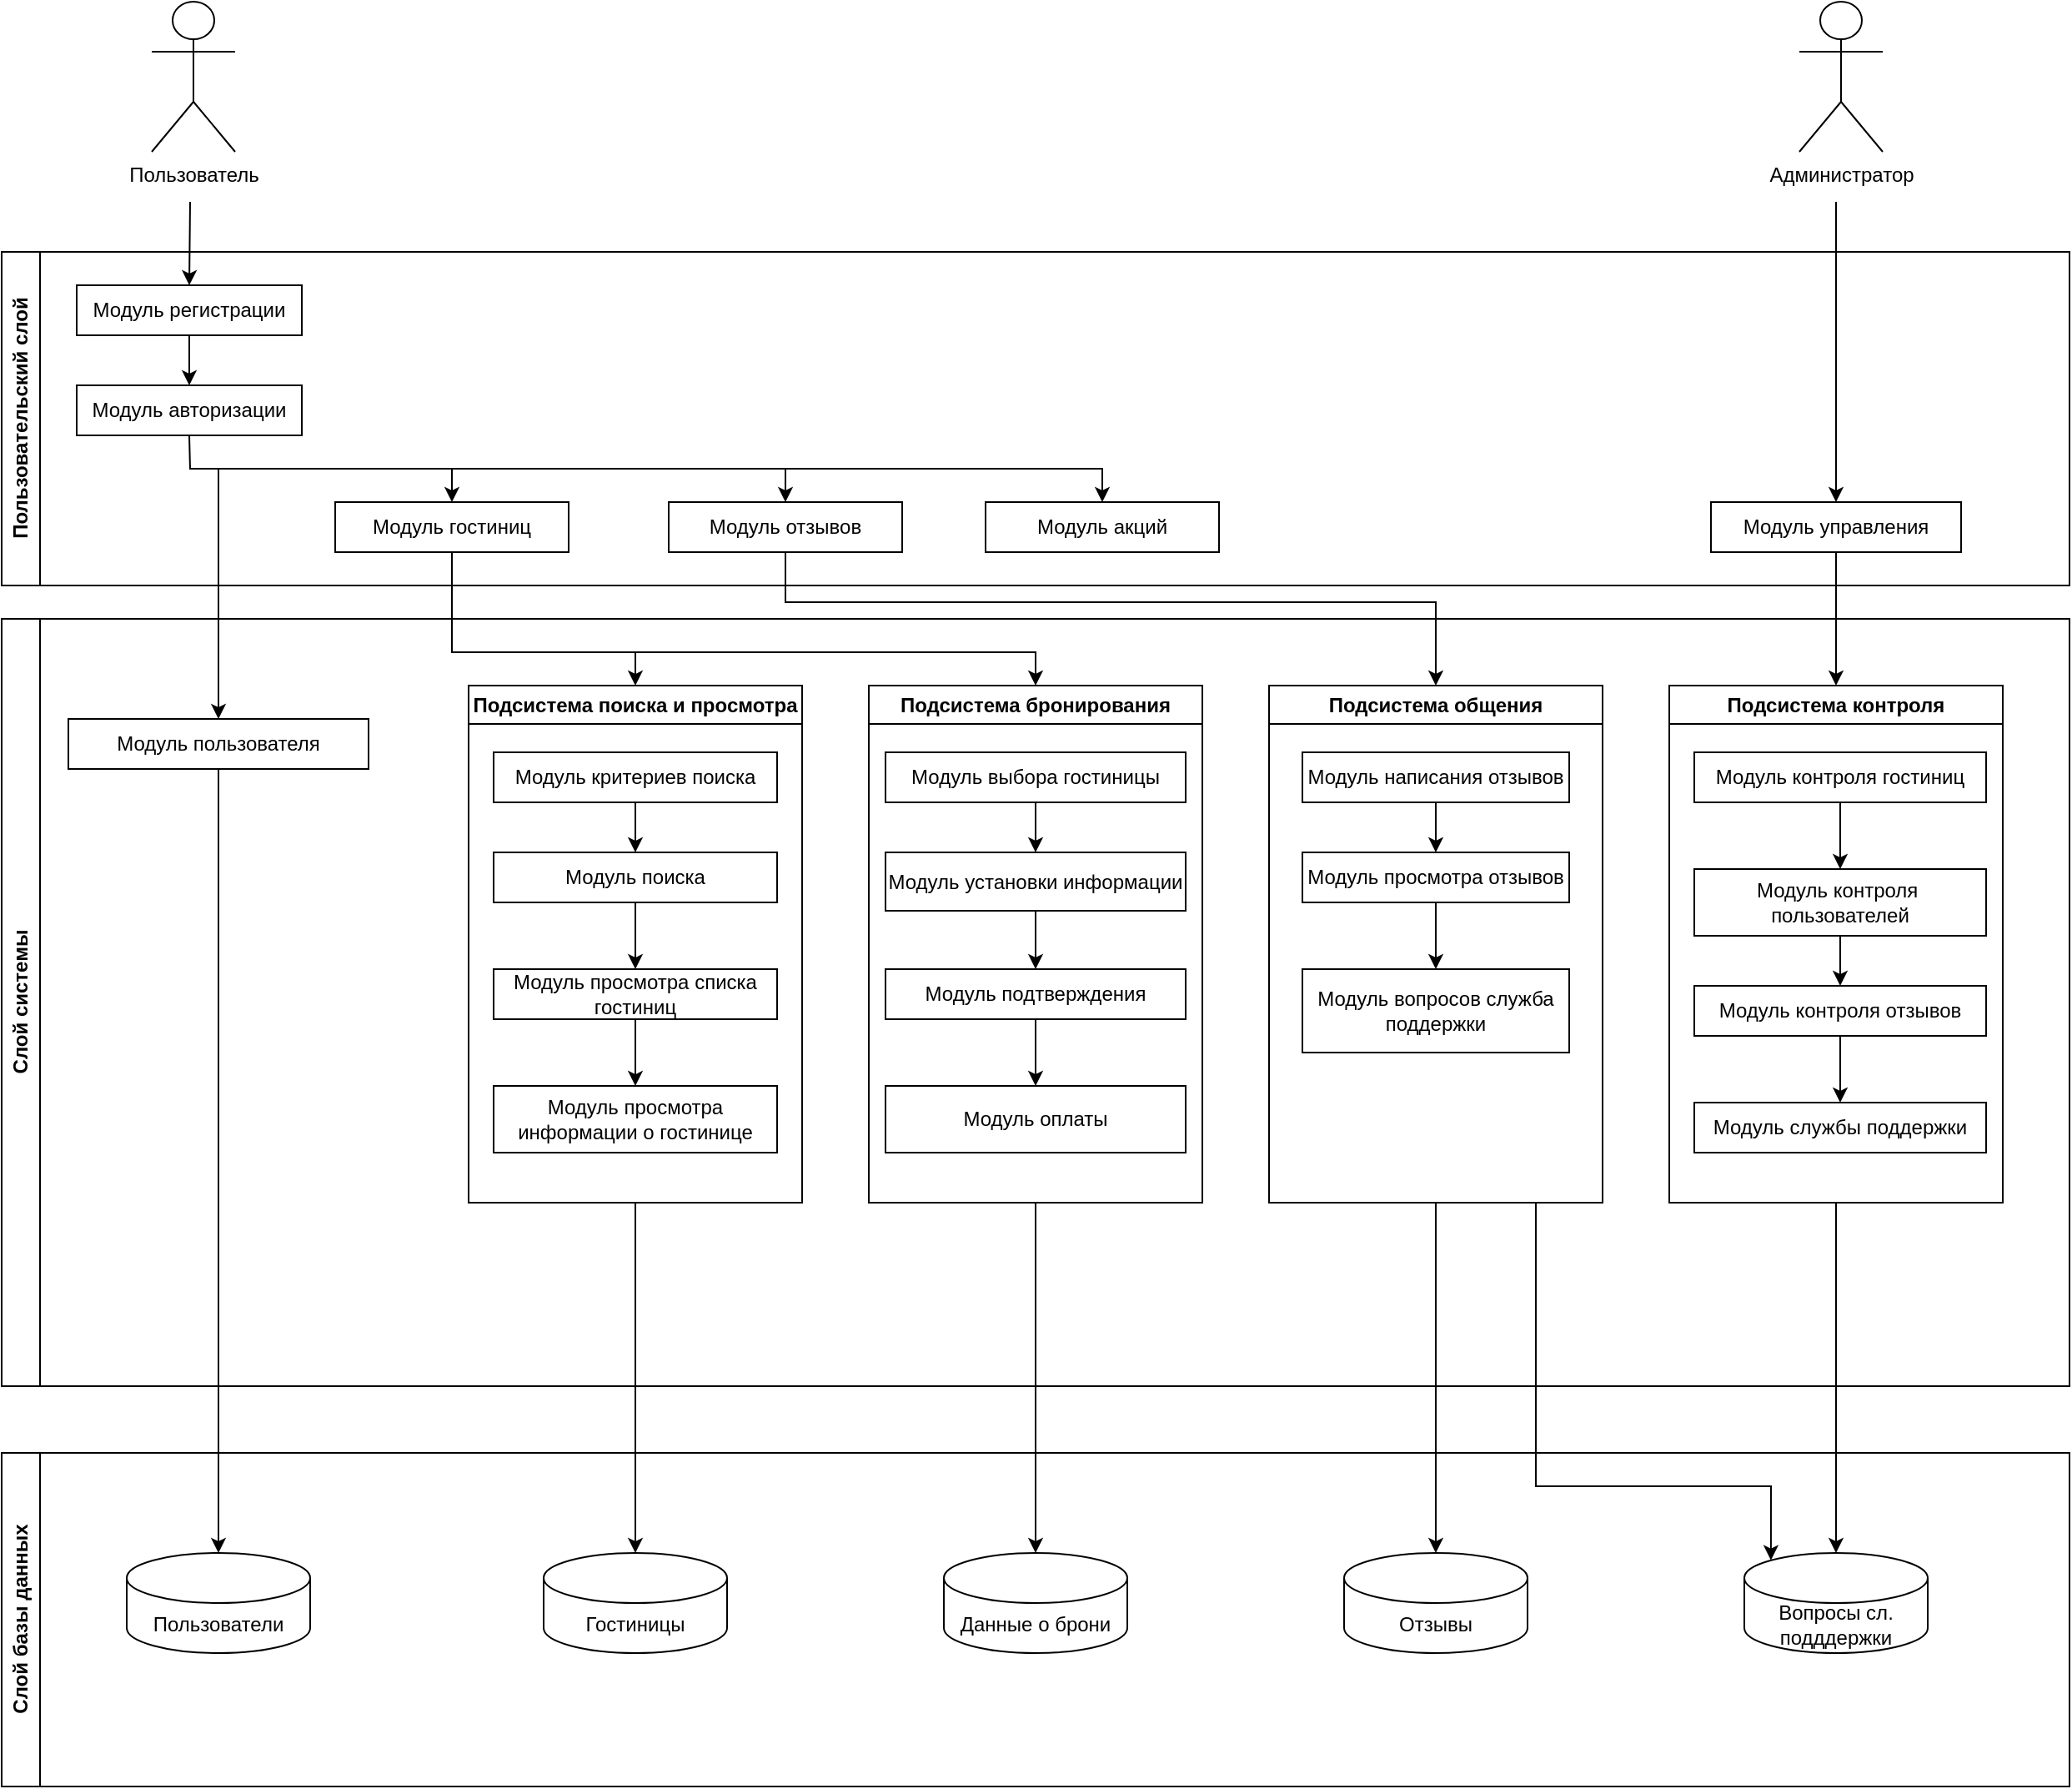 <mxfile version="22.0.0" type="device">
  <diagram name="Страница — 1" id="4EXAbN4aM67deq0EgU0J">
    <mxGraphModel dx="1238" dy="766" grid="1" gridSize="10" guides="1" tooltips="1" connect="1" arrows="1" fold="1" page="1" pageScale="1" pageWidth="2336" pageHeight="1654" math="0" shadow="0">
      <root>
        <mxCell id="0" />
        <mxCell id="1" parent="0" />
        <mxCell id="baK7xuU1DdzBqJjtG7iU-1" value="Пользовательский слой" style="swimlane;horizontal=0;whiteSpace=wrap;html=1;" vertex="1" parent="1">
          <mxGeometry x="40" y="220" width="1240" height="200" as="geometry" />
        </mxCell>
        <mxCell id="baK7xuU1DdzBqJjtG7iU-5" value="Модуль регистрации" style="rounded=0;whiteSpace=wrap;html=1;" vertex="1" parent="baK7xuU1DdzBqJjtG7iU-1">
          <mxGeometry x="45" y="20" width="135" height="30" as="geometry" />
        </mxCell>
        <mxCell id="baK7xuU1DdzBqJjtG7iU-6" value="Модуль авторизации" style="rounded=0;whiteSpace=wrap;html=1;" vertex="1" parent="baK7xuU1DdzBqJjtG7iU-1">
          <mxGeometry x="45" y="80" width="135" height="30" as="geometry" />
        </mxCell>
        <mxCell id="baK7xuU1DdzBqJjtG7iU-8" value="" style="endArrow=classic;html=1;rounded=0;exitX=0.5;exitY=1;exitDx=0;exitDy=0;entryX=0.5;entryY=0;entryDx=0;entryDy=0;" edge="1" parent="baK7xuU1DdzBqJjtG7iU-1" source="baK7xuU1DdzBqJjtG7iU-5" target="baK7xuU1DdzBqJjtG7iU-6">
          <mxGeometry width="50" height="50" relative="1" as="geometry">
            <mxPoint x="120" y="70" as="sourcePoint" />
            <mxPoint x="170" y="20" as="targetPoint" />
          </mxGeometry>
        </mxCell>
        <mxCell id="baK7xuU1DdzBqJjtG7iU-9" value="Модуль гостиниц" style="rounded=0;whiteSpace=wrap;html=1;" vertex="1" parent="baK7xuU1DdzBqJjtG7iU-1">
          <mxGeometry x="200" y="150" width="140" height="30" as="geometry" />
        </mxCell>
        <mxCell id="baK7xuU1DdzBqJjtG7iU-10" value="Модуль отзывов" style="rounded=0;whiteSpace=wrap;html=1;" vertex="1" parent="baK7xuU1DdzBqJjtG7iU-1">
          <mxGeometry x="400" y="150" width="140" height="30" as="geometry" />
        </mxCell>
        <mxCell id="baK7xuU1DdzBqJjtG7iU-11" value="Модуль акций" style="rounded=0;whiteSpace=wrap;html=1;" vertex="1" parent="baK7xuU1DdzBqJjtG7iU-1">
          <mxGeometry x="590" y="150" width="140" height="30" as="geometry" />
        </mxCell>
        <mxCell id="baK7xuU1DdzBqJjtG7iU-12" value="" style="endArrow=classic;html=1;rounded=0;exitX=0.5;exitY=1;exitDx=0;exitDy=0;entryX=0.5;entryY=0;entryDx=0;entryDy=0;" edge="1" parent="baK7xuU1DdzBqJjtG7iU-1" source="baK7xuU1DdzBqJjtG7iU-6" target="baK7xuU1DdzBqJjtG7iU-9">
          <mxGeometry width="50" height="50" relative="1" as="geometry">
            <mxPoint x="110" y="160" as="sourcePoint" />
            <mxPoint x="380" y="130" as="targetPoint" />
            <Array as="points">
              <mxPoint x="113" y="130" />
              <mxPoint x="270" y="130" />
            </Array>
          </mxGeometry>
        </mxCell>
        <mxCell id="baK7xuU1DdzBqJjtG7iU-13" value="" style="endArrow=classic;html=1;rounded=0;entryX=0.5;entryY=0;entryDx=0;entryDy=0;" edge="1" parent="baK7xuU1DdzBqJjtG7iU-1" target="baK7xuU1DdzBqJjtG7iU-10">
          <mxGeometry width="50" height="50" relative="1" as="geometry">
            <mxPoint x="270" y="130" as="sourcePoint" />
            <mxPoint x="560" y="130" as="targetPoint" />
            <Array as="points">
              <mxPoint x="470" y="130" />
            </Array>
          </mxGeometry>
        </mxCell>
        <mxCell id="baK7xuU1DdzBqJjtG7iU-15" value="" style="endArrow=classic;html=1;rounded=0;entryX=0.5;entryY=0;entryDx=0;entryDy=0;" edge="1" parent="baK7xuU1DdzBqJjtG7iU-1" target="baK7xuU1DdzBqJjtG7iU-11">
          <mxGeometry width="50" height="50" relative="1" as="geometry">
            <mxPoint x="470" y="130" as="sourcePoint" />
            <mxPoint x="520" y="80" as="targetPoint" />
            <Array as="points">
              <mxPoint x="660" y="130" />
            </Array>
          </mxGeometry>
        </mxCell>
        <mxCell id="baK7xuU1DdzBqJjtG7iU-17" value="Модуль управления" style="rounded=0;whiteSpace=wrap;html=1;" vertex="1" parent="baK7xuU1DdzBqJjtG7iU-1">
          <mxGeometry x="1025" y="150" width="150" height="30" as="geometry" />
        </mxCell>
        <mxCell id="baK7xuU1DdzBqJjtG7iU-18" value="" style="endArrow=classic;html=1;rounded=0;entryX=0.5;entryY=0;entryDx=0;entryDy=0;" edge="1" parent="baK7xuU1DdzBqJjtG7iU-1" target="baK7xuU1DdzBqJjtG7iU-17">
          <mxGeometry width="50" height="50" relative="1" as="geometry">
            <mxPoint x="1100" y="-30" as="sourcePoint" />
            <mxPoint x="850" as="targetPoint" />
          </mxGeometry>
        </mxCell>
        <mxCell id="baK7xuU1DdzBqJjtG7iU-2" value="Слой системы" style="swimlane;horizontal=0;whiteSpace=wrap;html=1;" vertex="1" parent="1">
          <mxGeometry x="40" y="440" width="1240" height="460" as="geometry" />
        </mxCell>
        <mxCell id="baK7xuU1DdzBqJjtG7iU-19" value="Подсистема контроля" style="swimlane;whiteSpace=wrap;html=1;" vertex="1" parent="baK7xuU1DdzBqJjtG7iU-2">
          <mxGeometry x="1000" y="40" width="200" height="310" as="geometry" />
        </mxCell>
        <mxCell id="baK7xuU1DdzBqJjtG7iU-20" value="Модуль контроля гостиниц" style="rounded=0;whiteSpace=wrap;html=1;" vertex="1" parent="baK7xuU1DdzBqJjtG7iU-19">
          <mxGeometry x="15" y="40" width="175" height="30" as="geometry" />
        </mxCell>
        <mxCell id="baK7xuU1DdzBqJjtG7iU-21" value="Модуль контроля&amp;nbsp; пользователей" style="rounded=0;whiteSpace=wrap;html=1;" vertex="1" parent="baK7xuU1DdzBqJjtG7iU-19">
          <mxGeometry x="15" y="110" width="175" height="40" as="geometry" />
        </mxCell>
        <mxCell id="baK7xuU1DdzBqJjtG7iU-22" value="Модуль контроля отзывов" style="rounded=0;whiteSpace=wrap;html=1;" vertex="1" parent="baK7xuU1DdzBqJjtG7iU-19">
          <mxGeometry x="15" y="180" width="175" height="30" as="geometry" />
        </mxCell>
        <mxCell id="baK7xuU1DdzBqJjtG7iU-23" value="Модуль службы поддержки" style="rounded=0;whiteSpace=wrap;html=1;" vertex="1" parent="baK7xuU1DdzBqJjtG7iU-19">
          <mxGeometry x="15" y="250" width="175" height="30" as="geometry" />
        </mxCell>
        <mxCell id="baK7xuU1DdzBqJjtG7iU-78" value="" style="endArrow=classic;html=1;rounded=0;exitX=0.5;exitY=1;exitDx=0;exitDy=0;entryX=0.5;entryY=0;entryDx=0;entryDy=0;" edge="1" parent="baK7xuU1DdzBqJjtG7iU-19" source="baK7xuU1DdzBqJjtG7iU-20" target="baK7xuU1DdzBqJjtG7iU-21">
          <mxGeometry width="50" height="50" relative="1" as="geometry">
            <mxPoint x="30" y="130" as="sourcePoint" />
            <mxPoint x="80" y="80" as="targetPoint" />
          </mxGeometry>
        </mxCell>
        <mxCell id="baK7xuU1DdzBqJjtG7iU-79" value="" style="endArrow=classic;html=1;rounded=0;exitX=0.5;exitY=1;exitDx=0;exitDy=0;entryX=0.5;entryY=0;entryDx=0;entryDy=0;" edge="1" parent="baK7xuU1DdzBqJjtG7iU-19" source="baK7xuU1DdzBqJjtG7iU-21" target="baK7xuU1DdzBqJjtG7iU-22">
          <mxGeometry width="50" height="50" relative="1" as="geometry">
            <mxPoint x="30" y="130" as="sourcePoint" />
            <mxPoint x="80" y="80" as="targetPoint" />
          </mxGeometry>
        </mxCell>
        <mxCell id="baK7xuU1DdzBqJjtG7iU-80" value="" style="endArrow=classic;html=1;rounded=0;exitX=0.5;exitY=1;exitDx=0;exitDy=0;entryX=0.5;entryY=0;entryDx=0;entryDy=0;" edge="1" parent="baK7xuU1DdzBqJjtG7iU-19" source="baK7xuU1DdzBqJjtG7iU-22" target="baK7xuU1DdzBqJjtG7iU-23">
          <mxGeometry width="50" height="50" relative="1" as="geometry">
            <mxPoint x="30" y="130" as="sourcePoint" />
            <mxPoint x="80" y="80" as="targetPoint" />
          </mxGeometry>
        </mxCell>
        <mxCell id="baK7xuU1DdzBqJjtG7iU-28" value="Подсистема поиска и просмотра" style="swimlane;whiteSpace=wrap;html=1;" vertex="1" parent="baK7xuU1DdzBqJjtG7iU-2">
          <mxGeometry x="280" y="40" width="200" height="310" as="geometry" />
        </mxCell>
        <mxCell id="baK7xuU1DdzBqJjtG7iU-30" value="Модуль поиска" style="rounded=0;whiteSpace=wrap;html=1;" vertex="1" parent="baK7xuU1DdzBqJjtG7iU-28">
          <mxGeometry x="15" y="100" width="170" height="30" as="geometry" />
        </mxCell>
        <mxCell id="baK7xuU1DdzBqJjtG7iU-31" value="Модуль критериев поиска" style="rounded=0;whiteSpace=wrap;html=1;" vertex="1" parent="baK7xuU1DdzBqJjtG7iU-28">
          <mxGeometry x="15" y="40" width="170" height="30" as="geometry" />
        </mxCell>
        <mxCell id="baK7xuU1DdzBqJjtG7iU-32" value="Модуль просмотра списка гостиниц" style="rounded=0;whiteSpace=wrap;html=1;" vertex="1" parent="baK7xuU1DdzBqJjtG7iU-28">
          <mxGeometry x="15" y="170" width="170" height="30" as="geometry" />
        </mxCell>
        <mxCell id="baK7xuU1DdzBqJjtG7iU-33" value="Модуль просмотра информации о гостинице" style="rounded=0;whiteSpace=wrap;html=1;" vertex="1" parent="baK7xuU1DdzBqJjtG7iU-28">
          <mxGeometry x="15" y="240" width="170" height="40" as="geometry" />
        </mxCell>
        <mxCell id="baK7xuU1DdzBqJjtG7iU-69" value="" style="endArrow=classic;html=1;rounded=0;exitX=0.5;exitY=1;exitDx=0;exitDy=0;entryX=0.5;entryY=0;entryDx=0;entryDy=0;" edge="1" parent="baK7xuU1DdzBqJjtG7iU-28" source="baK7xuU1DdzBqJjtG7iU-31" target="baK7xuU1DdzBqJjtG7iU-30">
          <mxGeometry width="50" height="50" relative="1" as="geometry">
            <mxPoint x="110" y="100" as="sourcePoint" />
            <mxPoint x="160" y="50" as="targetPoint" />
          </mxGeometry>
        </mxCell>
        <mxCell id="baK7xuU1DdzBqJjtG7iU-70" value="" style="endArrow=classic;html=1;rounded=0;exitX=0.5;exitY=1;exitDx=0;exitDy=0;entryX=0.5;entryY=0;entryDx=0;entryDy=0;" edge="1" parent="baK7xuU1DdzBqJjtG7iU-28" source="baK7xuU1DdzBqJjtG7iU-30" target="baK7xuU1DdzBqJjtG7iU-32">
          <mxGeometry width="50" height="50" relative="1" as="geometry">
            <mxPoint x="120" y="130" as="sourcePoint" />
            <mxPoint x="170" y="80" as="targetPoint" />
          </mxGeometry>
        </mxCell>
        <mxCell id="baK7xuU1DdzBqJjtG7iU-71" value="" style="endArrow=classic;html=1;rounded=0;exitX=0.5;exitY=1;exitDx=0;exitDy=0;entryX=0.5;entryY=0;entryDx=0;entryDy=0;" edge="1" parent="baK7xuU1DdzBqJjtG7iU-28" source="baK7xuU1DdzBqJjtG7iU-32" target="baK7xuU1DdzBqJjtG7iU-33">
          <mxGeometry width="50" height="50" relative="1" as="geometry">
            <mxPoint x="100" y="90" as="sourcePoint" />
            <mxPoint x="150" y="40" as="targetPoint" />
          </mxGeometry>
        </mxCell>
        <mxCell id="baK7xuU1DdzBqJjtG7iU-34" value="Подсистема бронирования" style="swimlane;whiteSpace=wrap;html=1;" vertex="1" parent="baK7xuU1DdzBqJjtG7iU-2">
          <mxGeometry x="520" y="40" width="200" height="310" as="geometry" />
        </mxCell>
        <mxCell id="baK7xuU1DdzBqJjtG7iU-35" value="Модуль выбора гостиницы" style="rounded=0;whiteSpace=wrap;html=1;" vertex="1" parent="baK7xuU1DdzBqJjtG7iU-34">
          <mxGeometry x="10" y="40" width="180" height="30" as="geometry" />
        </mxCell>
        <mxCell id="baK7xuU1DdzBqJjtG7iU-36" value="Модуль установки информации" style="rounded=0;whiteSpace=wrap;html=1;" vertex="1" parent="baK7xuU1DdzBqJjtG7iU-34">
          <mxGeometry x="10" y="100" width="180" height="35" as="geometry" />
        </mxCell>
        <mxCell id="baK7xuU1DdzBqJjtG7iU-37" value="Модуль подтверждения" style="rounded=0;whiteSpace=wrap;html=1;" vertex="1" parent="baK7xuU1DdzBqJjtG7iU-34">
          <mxGeometry x="10" y="170" width="180" height="30" as="geometry" />
        </mxCell>
        <mxCell id="baK7xuU1DdzBqJjtG7iU-38" value="Модуль оплаты" style="rounded=0;whiteSpace=wrap;html=1;" vertex="1" parent="baK7xuU1DdzBqJjtG7iU-34">
          <mxGeometry x="10" y="240" width="180" height="40" as="geometry" />
        </mxCell>
        <mxCell id="baK7xuU1DdzBqJjtG7iU-72" value="" style="endArrow=classic;html=1;rounded=0;exitX=0.5;exitY=1;exitDx=0;exitDy=0;entryX=0.5;entryY=0;entryDx=0;entryDy=0;" edge="1" parent="baK7xuU1DdzBqJjtG7iU-34" source="baK7xuU1DdzBqJjtG7iU-35" target="baK7xuU1DdzBqJjtG7iU-36">
          <mxGeometry width="50" height="50" relative="1" as="geometry">
            <mxPoint x="90" y="80" as="sourcePoint" />
            <mxPoint x="140" y="30" as="targetPoint" />
          </mxGeometry>
        </mxCell>
        <mxCell id="baK7xuU1DdzBqJjtG7iU-73" value="" style="endArrow=classic;html=1;rounded=0;exitX=0.5;exitY=1;exitDx=0;exitDy=0;entryX=0.5;entryY=0;entryDx=0;entryDy=0;" edge="1" parent="baK7xuU1DdzBqJjtG7iU-34" source="baK7xuU1DdzBqJjtG7iU-36" target="baK7xuU1DdzBqJjtG7iU-37">
          <mxGeometry width="50" height="50" relative="1" as="geometry">
            <mxPoint x="90" y="130" as="sourcePoint" />
            <mxPoint x="140" y="80" as="targetPoint" />
          </mxGeometry>
        </mxCell>
        <mxCell id="baK7xuU1DdzBqJjtG7iU-74" value="" style="endArrow=classic;html=1;rounded=0;exitX=0.5;exitY=1;exitDx=0;exitDy=0;entryX=0.5;entryY=0;entryDx=0;entryDy=0;" edge="1" parent="baK7xuU1DdzBqJjtG7iU-34" source="baK7xuU1DdzBqJjtG7iU-37" target="baK7xuU1DdzBqJjtG7iU-38">
          <mxGeometry width="50" height="50" relative="1" as="geometry">
            <mxPoint x="90" y="130" as="sourcePoint" />
            <mxPoint x="140" y="80" as="targetPoint" />
          </mxGeometry>
        </mxCell>
        <mxCell id="baK7xuU1DdzBqJjtG7iU-40" value="Подсистема общения" style="swimlane;whiteSpace=wrap;html=1;" vertex="1" parent="baK7xuU1DdzBqJjtG7iU-2">
          <mxGeometry x="760" y="40" width="200" height="310" as="geometry" />
        </mxCell>
        <mxCell id="baK7xuU1DdzBqJjtG7iU-41" value="Модуль написания отзывов" style="rounded=0;whiteSpace=wrap;html=1;" vertex="1" parent="baK7xuU1DdzBqJjtG7iU-40">
          <mxGeometry x="20" y="40" width="160" height="30" as="geometry" />
        </mxCell>
        <mxCell id="baK7xuU1DdzBqJjtG7iU-42" value="Модуль просмотра отзывов" style="rounded=0;whiteSpace=wrap;html=1;" vertex="1" parent="baK7xuU1DdzBqJjtG7iU-40">
          <mxGeometry x="20" y="100" width="160" height="30" as="geometry" />
        </mxCell>
        <mxCell id="baK7xuU1DdzBqJjtG7iU-43" value="Модуль вопросов служба поддержки" style="rounded=0;whiteSpace=wrap;html=1;" vertex="1" parent="baK7xuU1DdzBqJjtG7iU-40">
          <mxGeometry x="20" y="170" width="160" height="50" as="geometry" />
        </mxCell>
        <mxCell id="baK7xuU1DdzBqJjtG7iU-75" value="" style="endArrow=classic;html=1;rounded=0;exitX=0.5;exitY=1;exitDx=0;exitDy=0;entryX=0.5;entryY=0;entryDx=0;entryDy=0;" edge="1" parent="baK7xuU1DdzBqJjtG7iU-40" source="baK7xuU1DdzBqJjtG7iU-41" target="baK7xuU1DdzBqJjtG7iU-42">
          <mxGeometry width="50" height="50" relative="1" as="geometry">
            <mxPoint x="120" y="130" as="sourcePoint" />
            <mxPoint x="170" y="80" as="targetPoint" />
          </mxGeometry>
        </mxCell>
        <mxCell id="baK7xuU1DdzBqJjtG7iU-76" value="" style="endArrow=classic;html=1;rounded=0;exitX=0.5;exitY=1;exitDx=0;exitDy=0;entryX=0.5;entryY=0;entryDx=0;entryDy=0;" edge="1" parent="baK7xuU1DdzBqJjtG7iU-40" source="baK7xuU1DdzBqJjtG7iU-42" target="baK7xuU1DdzBqJjtG7iU-43">
          <mxGeometry width="50" height="50" relative="1" as="geometry">
            <mxPoint x="120" y="140" as="sourcePoint" />
            <mxPoint x="170" y="80" as="targetPoint" />
          </mxGeometry>
        </mxCell>
        <mxCell id="baK7xuU1DdzBqJjtG7iU-86" value="" style="endArrow=classic;html=1;rounded=0;entryX=0.145;entryY=0;entryDx=0;entryDy=4.35;entryPerimeter=0;" edge="1" parent="baK7xuU1DdzBqJjtG7iU-40" target="baK7xuU1DdzBqJjtG7iU-65">
          <mxGeometry width="50" height="50" relative="1" as="geometry">
            <mxPoint x="160" y="310" as="sourcePoint" />
            <mxPoint x="210" y="260" as="targetPoint" />
            <Array as="points">
              <mxPoint x="160" y="480" />
              <mxPoint x="301" y="480" />
            </Array>
          </mxGeometry>
        </mxCell>
        <mxCell id="baK7xuU1DdzBqJjtG7iU-45" value="Модуль пользователя" style="rounded=0;whiteSpace=wrap;html=1;" vertex="1" parent="baK7xuU1DdzBqJjtG7iU-2">
          <mxGeometry x="40" y="60" width="180" height="30" as="geometry" />
        </mxCell>
        <mxCell id="baK7xuU1DdzBqJjtG7iU-3" value="Пользователь" style="shape=umlActor;verticalLabelPosition=bottom;verticalAlign=top;html=1;outlineConnect=0;" vertex="1" parent="1">
          <mxGeometry x="130" y="70" width="50" height="90" as="geometry" />
        </mxCell>
        <mxCell id="baK7xuU1DdzBqJjtG7iU-7" value="" style="endArrow=classic;html=1;rounded=0;entryX=0.5;entryY=0;entryDx=0;entryDy=0;" edge="1" parent="1" target="baK7xuU1DdzBqJjtG7iU-5">
          <mxGeometry width="50" height="50" relative="1" as="geometry">
            <mxPoint x="153" y="190" as="sourcePoint" />
            <mxPoint x="190" y="140" as="targetPoint" />
          </mxGeometry>
        </mxCell>
        <mxCell id="baK7xuU1DdzBqJjtG7iU-16" value="Администратор" style="shape=umlActor;verticalLabelPosition=bottom;verticalAlign=top;html=1;outlineConnect=0;" vertex="1" parent="1">
          <mxGeometry x="1118" y="70" width="50" height="90" as="geometry" />
        </mxCell>
        <mxCell id="baK7xuU1DdzBqJjtG7iU-56" value="" style="endArrow=classic;html=1;rounded=0;entryX=0.5;entryY=0;entryDx=0;entryDy=0;exitX=0.5;exitY=1;exitDx=0;exitDy=0;" edge="1" parent="1" source="baK7xuU1DdzBqJjtG7iU-9" target="baK7xuU1DdzBqJjtG7iU-28">
          <mxGeometry width="50" height="50" relative="1" as="geometry">
            <mxPoint x="420" y="460" as="sourcePoint" />
            <mxPoint x="450" y="510" as="targetPoint" />
            <Array as="points">
              <mxPoint x="310" y="460" />
              <mxPoint x="420" y="460" />
            </Array>
          </mxGeometry>
        </mxCell>
        <mxCell id="baK7xuU1DdzBqJjtG7iU-57" value="" style="endArrow=classic;html=1;rounded=0;entryX=0.5;entryY=0;entryDx=0;entryDy=0;exitX=0.5;exitY=1;exitDx=0;exitDy=0;" edge="1" parent="1" source="baK7xuU1DdzBqJjtG7iU-10" target="baK7xuU1DdzBqJjtG7iU-40">
          <mxGeometry width="50" height="50" relative="1" as="geometry">
            <mxPoint x="660" y="460" as="sourcePoint" />
            <mxPoint x="640" y="510" as="targetPoint" />
            <Array as="points">
              <mxPoint x="510" y="430" />
              <mxPoint x="900" y="430" />
            </Array>
          </mxGeometry>
        </mxCell>
        <mxCell id="baK7xuU1DdzBqJjtG7iU-59" value="Слой базы данных" style="swimlane;horizontal=0;whiteSpace=wrap;html=1;" vertex="1" parent="1">
          <mxGeometry x="40" y="940" width="1240" height="200" as="geometry" />
        </mxCell>
        <mxCell id="baK7xuU1DdzBqJjtG7iU-60" value="Пользователи" style="shape=cylinder3;whiteSpace=wrap;html=1;boundedLbl=1;backgroundOutline=1;size=15;" vertex="1" parent="baK7xuU1DdzBqJjtG7iU-59">
          <mxGeometry x="75" y="60" width="110" height="60" as="geometry" />
        </mxCell>
        <mxCell id="baK7xuU1DdzBqJjtG7iU-62" value="Гостиницы" style="shape=cylinder3;whiteSpace=wrap;html=1;boundedLbl=1;backgroundOutline=1;size=15;" vertex="1" parent="baK7xuU1DdzBqJjtG7iU-59">
          <mxGeometry x="325" y="60" width="110" height="60" as="geometry" />
        </mxCell>
        <mxCell id="baK7xuU1DdzBqJjtG7iU-63" value="Данные о брони" style="shape=cylinder3;whiteSpace=wrap;html=1;boundedLbl=1;backgroundOutline=1;size=15;" vertex="1" parent="baK7xuU1DdzBqJjtG7iU-59">
          <mxGeometry x="565" y="60" width="110" height="60" as="geometry" />
        </mxCell>
        <mxCell id="baK7xuU1DdzBqJjtG7iU-64" value="Отзывы" style="shape=cylinder3;whiteSpace=wrap;html=1;boundedLbl=1;backgroundOutline=1;size=15;" vertex="1" parent="baK7xuU1DdzBqJjtG7iU-59">
          <mxGeometry x="805" y="60" width="110" height="60" as="geometry" />
        </mxCell>
        <mxCell id="baK7xuU1DdzBqJjtG7iU-65" value="Вопросы сл. подддержки" style="shape=cylinder3;whiteSpace=wrap;html=1;boundedLbl=1;backgroundOutline=1;size=15;" vertex="1" parent="baK7xuU1DdzBqJjtG7iU-59">
          <mxGeometry x="1045" y="60" width="110" height="60" as="geometry" />
        </mxCell>
        <mxCell id="baK7xuU1DdzBqJjtG7iU-81" value="" style="endArrow=classic;html=1;rounded=0;entryX=0.5;entryY=0;entryDx=0;entryDy=0;entryPerimeter=0;exitX=0.5;exitY=1;exitDx=0;exitDy=0;" edge="1" parent="1" source="baK7xuU1DdzBqJjtG7iU-45" target="baK7xuU1DdzBqJjtG7iU-60">
          <mxGeometry width="50" height="50" relative="1" as="geometry">
            <mxPoint x="180" y="790" as="sourcePoint" />
            <mxPoint x="230" y="740" as="targetPoint" />
          </mxGeometry>
        </mxCell>
        <mxCell id="baK7xuU1DdzBqJjtG7iU-82" value="" style="endArrow=classic;html=1;rounded=0;exitX=0.5;exitY=1;exitDx=0;exitDy=0;entryX=0.5;entryY=0;entryDx=0;entryDy=0;entryPerimeter=0;" edge="1" parent="1" source="baK7xuU1DdzBqJjtG7iU-28" target="baK7xuU1DdzBqJjtG7iU-62">
          <mxGeometry width="50" height="50" relative="1" as="geometry">
            <mxPoint x="450" y="920" as="sourcePoint" />
            <mxPoint x="500" y="870" as="targetPoint" />
          </mxGeometry>
        </mxCell>
        <mxCell id="baK7xuU1DdzBqJjtG7iU-83" value="" style="endArrow=classic;html=1;rounded=0;exitX=0.5;exitY=1;exitDx=0;exitDy=0;entryX=0.5;entryY=0;entryDx=0;entryDy=0;entryPerimeter=0;" edge="1" parent="1" source="baK7xuU1DdzBqJjtG7iU-34" target="baK7xuU1DdzBqJjtG7iU-63">
          <mxGeometry width="50" height="50" relative="1" as="geometry">
            <mxPoint x="650" y="920" as="sourcePoint" />
            <mxPoint x="700" y="870" as="targetPoint" />
          </mxGeometry>
        </mxCell>
        <mxCell id="baK7xuU1DdzBqJjtG7iU-84" value="" style="endArrow=classic;html=1;rounded=0;exitX=0.5;exitY=1;exitDx=0;exitDy=0;entryX=0.5;entryY=0;entryDx=0;entryDy=0;entryPerimeter=0;" edge="1" parent="1" source="baK7xuU1DdzBqJjtG7iU-40" target="baK7xuU1DdzBqJjtG7iU-64">
          <mxGeometry width="50" height="50" relative="1" as="geometry">
            <mxPoint x="830" y="920" as="sourcePoint" />
            <mxPoint x="880" y="870" as="targetPoint" />
          </mxGeometry>
        </mxCell>
        <mxCell id="baK7xuU1DdzBqJjtG7iU-85" value="" style="endArrow=classic;html=1;rounded=0;exitX=0.5;exitY=1;exitDx=0;exitDy=0;entryX=0.5;entryY=0;entryDx=0;entryDy=0;entryPerimeter=0;" edge="1" parent="1" source="baK7xuU1DdzBqJjtG7iU-19" target="baK7xuU1DdzBqJjtG7iU-65">
          <mxGeometry width="50" height="50" relative="1" as="geometry">
            <mxPoint x="1150" y="920" as="sourcePoint" />
            <mxPoint x="1200" y="870" as="targetPoint" />
          </mxGeometry>
        </mxCell>
        <mxCell id="baK7xuU1DdzBqJjtG7iU-88" value="" style="endArrow=classic;html=1;rounded=0;exitX=0.5;exitY=1;exitDx=0;exitDy=0;entryX=0.5;entryY=0;entryDx=0;entryDy=0;" edge="1" parent="1" source="baK7xuU1DdzBqJjtG7iU-17" target="baK7xuU1DdzBqJjtG7iU-19">
          <mxGeometry width="50" height="50" relative="1" as="geometry">
            <mxPoint x="1180" y="480" as="sourcePoint" />
            <mxPoint x="1230" y="430" as="targetPoint" />
          </mxGeometry>
        </mxCell>
        <mxCell id="baK7xuU1DdzBqJjtG7iU-89" value="" style="endArrow=classic;html=1;rounded=0;entryX=0.5;entryY=0;entryDx=0;entryDy=0;" edge="1" parent="1" target="baK7xuU1DdzBqJjtG7iU-34">
          <mxGeometry width="50" height="50" relative="1" as="geometry">
            <mxPoint x="420" y="460" as="sourcePoint" />
            <mxPoint x="570" y="500" as="targetPoint" />
            <Array as="points">
              <mxPoint x="660" y="460" />
            </Array>
          </mxGeometry>
        </mxCell>
        <mxCell id="baK7xuU1DdzBqJjtG7iU-90" value="" style="endArrow=classic;html=1;rounded=0;entryX=0.5;entryY=0;entryDx=0;entryDy=0;" edge="1" parent="1" target="baK7xuU1DdzBqJjtG7iU-45">
          <mxGeometry width="50" height="50" relative="1" as="geometry">
            <mxPoint x="170" y="350" as="sourcePoint" />
            <mxPoint x="190" y="280" as="targetPoint" />
            <Array as="points">
              <mxPoint x="170" y="400" />
            </Array>
          </mxGeometry>
        </mxCell>
      </root>
    </mxGraphModel>
  </diagram>
</mxfile>
